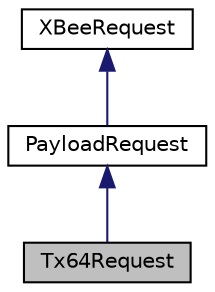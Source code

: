 digraph "Tx64Request"
{
  edge [fontname="Helvetica",fontsize="10",labelfontname="Helvetica",labelfontsize="10"];
  node [fontname="Helvetica",fontsize="10",shape=record];
  Node3 [label="Tx64Request",height=0.2,width=0.4,color="black", fillcolor="grey75", style="filled", fontcolor="black"];
  Node4 -> Node3 [dir="back",color="midnightblue",fontsize="10",style="solid"];
  Node4 [label="PayloadRequest",height=0.2,width=0.4,color="black", fillcolor="white", style="filled",URL="$class_payload_request.html"];
  Node5 -> Node4 [dir="back",color="midnightblue",fontsize="10",style="solid"];
  Node5 [label="XBeeRequest",height=0.2,width=0.4,color="black", fillcolor="white", style="filled",URL="$class_x_bee_request.html"];
}
